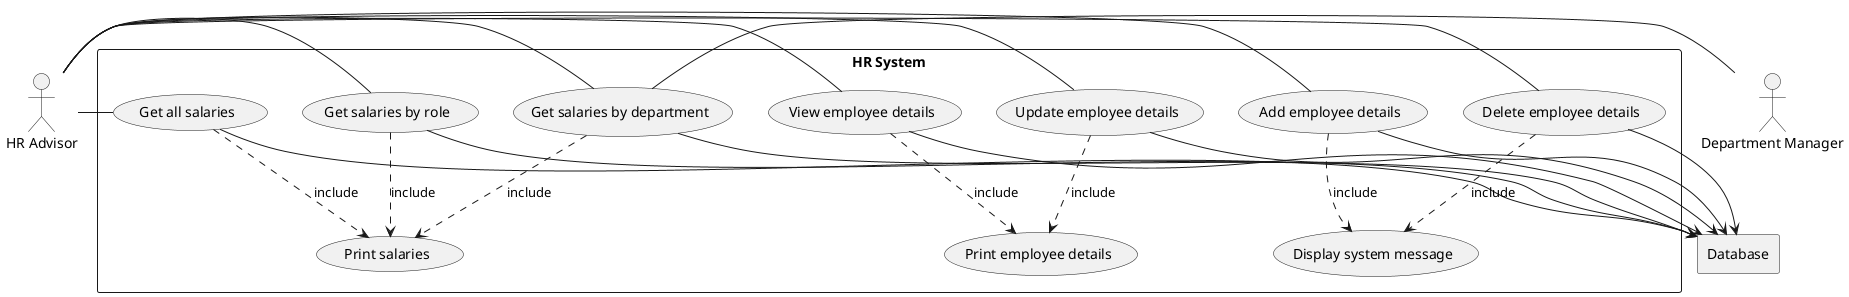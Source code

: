@startuml

rectangle Database
rectangle "HR System" {
    usecase UC1 as "Get all salaries"
    usecase UC2 as "Get salaries by department"
    usecase UC3 as "Get salaries by role"
    usecase UC4 as "Add employee details"
    usecase UC5 as "View employee details"
    usecase UC6 as "Update employee details"
    usecase UC7 as "Delete employee details"

    usecase UCa as "Print salaries"
    usecase UCb as "Print employee details"
    usecase UCc as "Display system message"
}
actor HR as "HR Advisor"
actor DM as "Department Manager"

HR - UC1
HR - UC2
DM - UC2
HR - UC3
HR - UC4
HR - UC5
HR - UC6
HR - UC7

UC1 --> Database
UC2 --> Database
UC3 --> Database
UC4 --> Database
UC5 --> Database
UC6 --> Database
UC7 --> Database

UC1 ..> UCa : include
UC2 ..> UCa : include
UC3 ..> UCa : include
UC4 ..> UCc : include
UC5 ..> UCb : include
UC6 ..> UCb : include
UC7 ..> UCc : include

@enduml